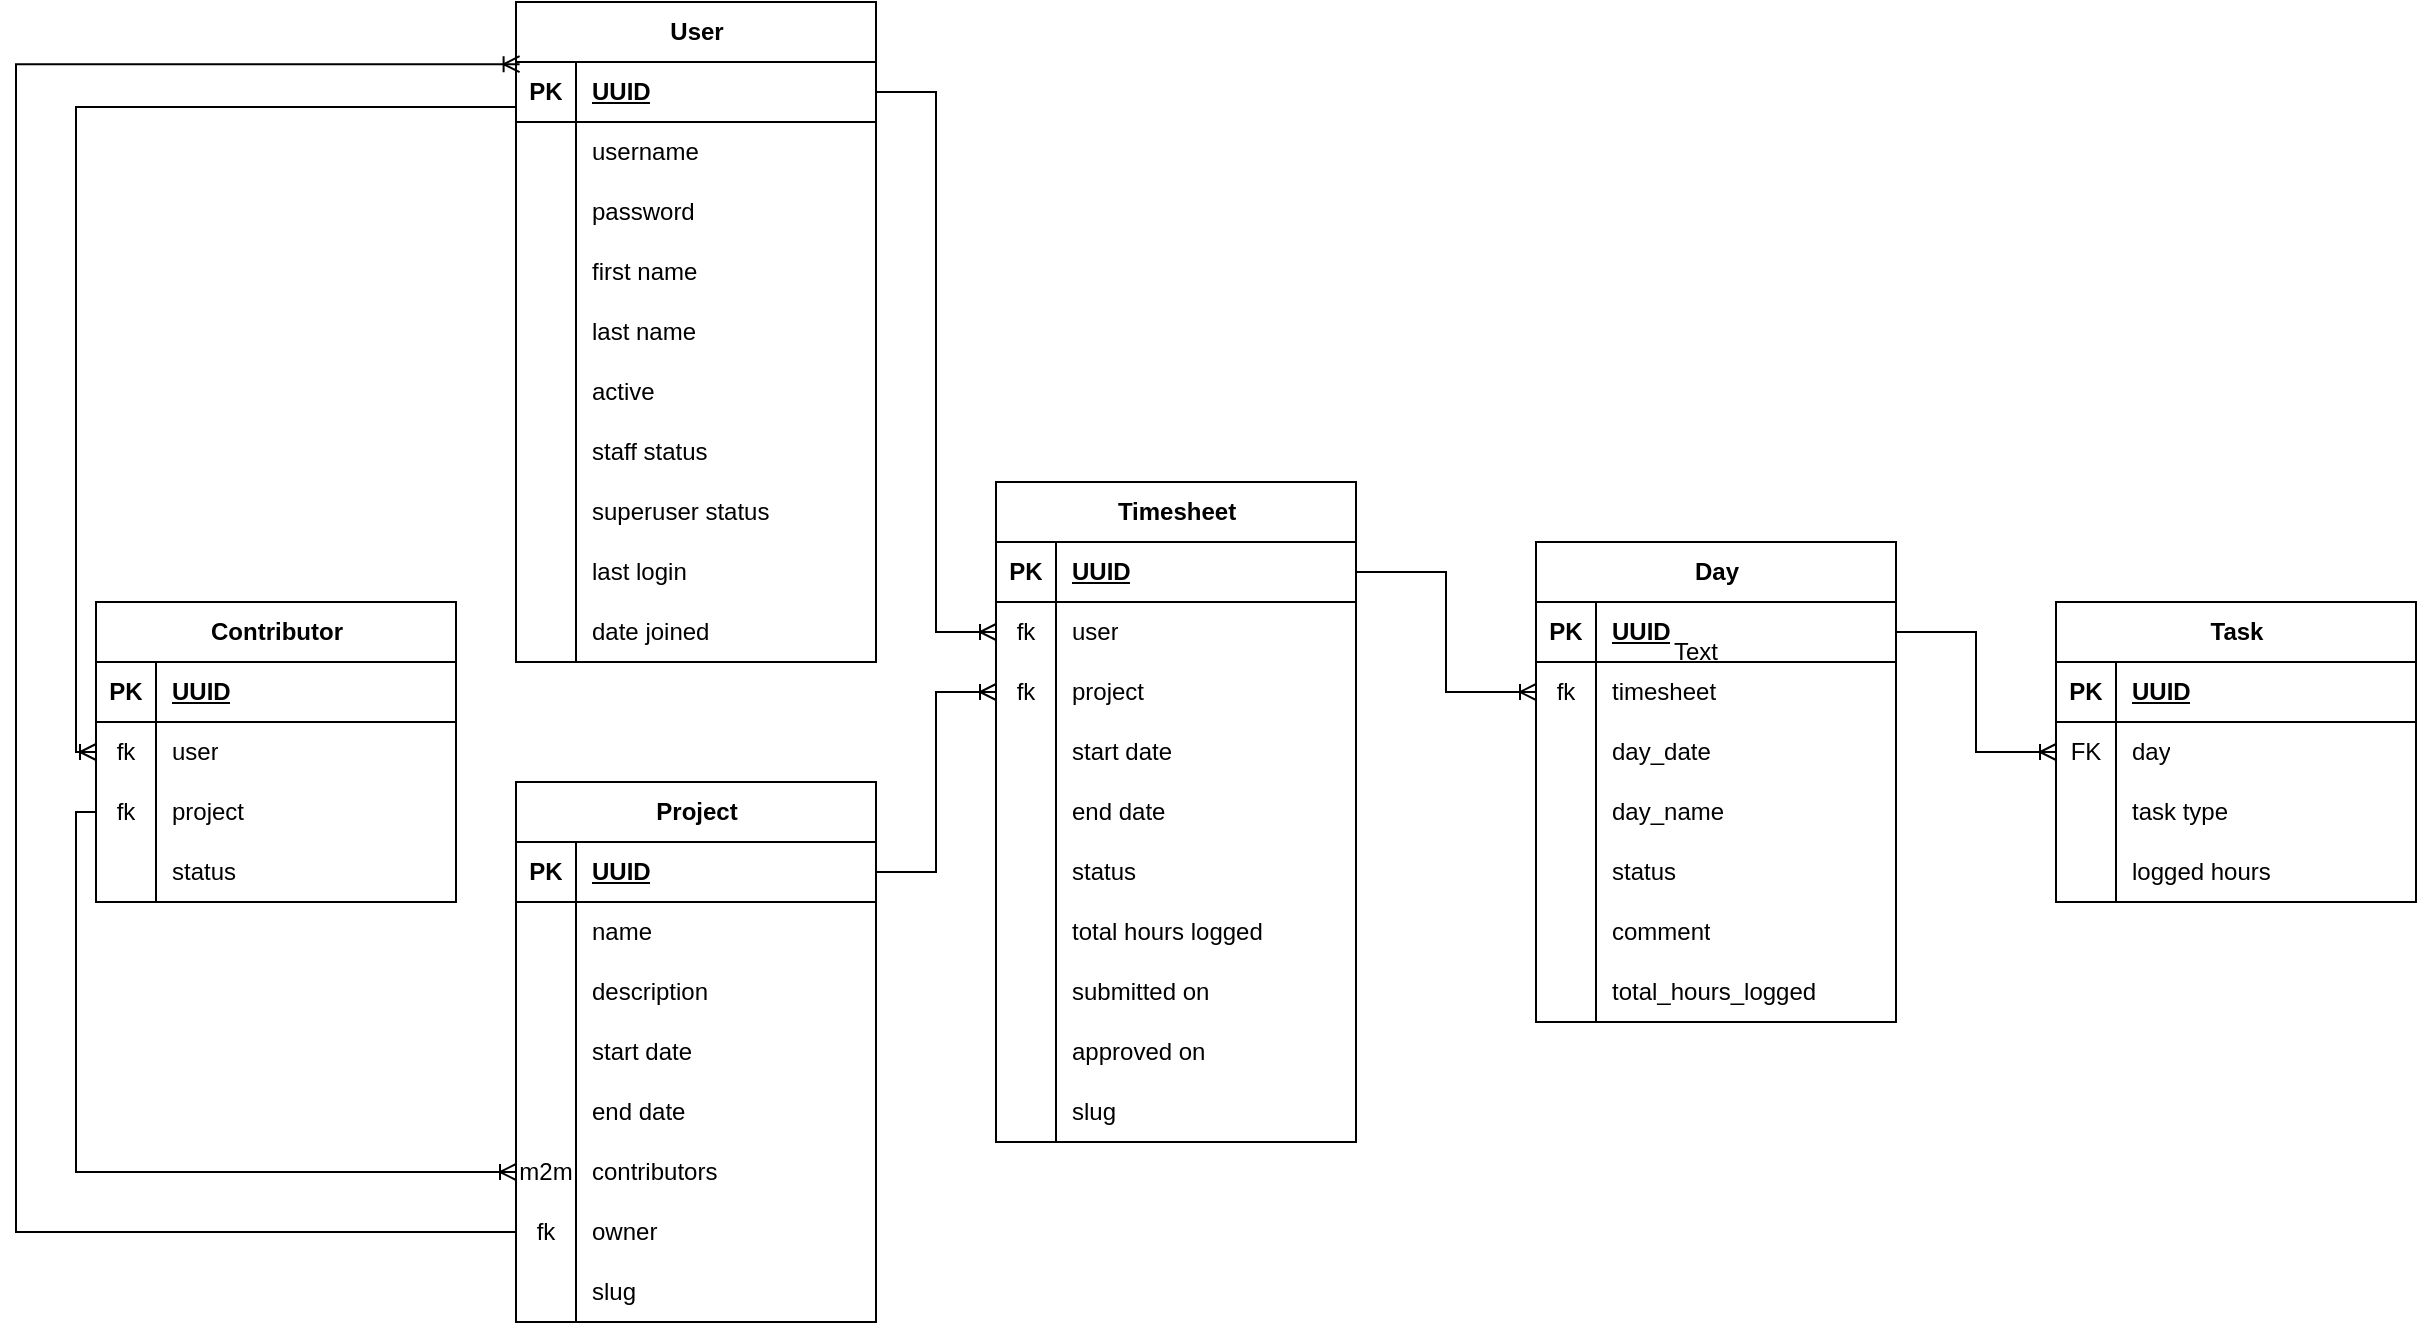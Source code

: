 <mxfile version="24.6.4" type="device">
  <diagram name="Page-1" id="5gs1Iveqb2O0uysxNrKC">
    <mxGraphModel dx="1876" dy="772" grid="1" gridSize="10" guides="1" tooltips="1" connect="1" arrows="1" fold="1" page="1" pageScale="1" pageWidth="850" pageHeight="1100" math="0" shadow="0">
      <root>
        <mxCell id="0" />
        <mxCell id="1" parent="0" />
        <mxCell id="e9iNBa3xZx5ANZQa5OCz-21" value="Project" style="shape=table;startSize=30;container=1;collapsible=1;childLayout=tableLayout;fixedRows=1;rowLines=0;fontStyle=1;align=center;resizeLast=1;html=1;" parent="1" vertex="1">
          <mxGeometry x="30" y="720" width="180" height="270" as="geometry" />
        </mxCell>
        <mxCell id="e9iNBa3xZx5ANZQa5OCz-22" value="" style="shape=tableRow;horizontal=0;startSize=0;swimlaneHead=0;swimlaneBody=0;fillColor=none;collapsible=0;dropTarget=0;points=[[0,0.5],[1,0.5]];portConstraint=eastwest;top=0;left=0;right=0;bottom=1;" parent="e9iNBa3xZx5ANZQa5OCz-21" vertex="1">
          <mxGeometry y="30" width="180" height="30" as="geometry" />
        </mxCell>
        <mxCell id="e9iNBa3xZx5ANZQa5OCz-23" value="PK" style="shape=partialRectangle;connectable=0;fillColor=none;top=0;left=0;bottom=0;right=0;fontStyle=1;overflow=hidden;whiteSpace=wrap;html=1;" parent="e9iNBa3xZx5ANZQa5OCz-22" vertex="1">
          <mxGeometry width="30" height="30" as="geometry">
            <mxRectangle width="30" height="30" as="alternateBounds" />
          </mxGeometry>
        </mxCell>
        <mxCell id="e9iNBa3xZx5ANZQa5OCz-24" value="UUID" style="shape=partialRectangle;connectable=0;fillColor=none;top=0;left=0;bottom=0;right=0;align=left;spacingLeft=6;fontStyle=5;overflow=hidden;whiteSpace=wrap;html=1;" parent="e9iNBa3xZx5ANZQa5OCz-22" vertex="1">
          <mxGeometry x="30" width="150" height="30" as="geometry">
            <mxRectangle width="150" height="30" as="alternateBounds" />
          </mxGeometry>
        </mxCell>
        <mxCell id="e9iNBa3xZx5ANZQa5OCz-25" value="" style="shape=tableRow;horizontal=0;startSize=0;swimlaneHead=0;swimlaneBody=0;fillColor=none;collapsible=0;dropTarget=0;points=[[0,0.5],[1,0.5]];portConstraint=eastwest;top=0;left=0;right=0;bottom=0;" parent="e9iNBa3xZx5ANZQa5OCz-21" vertex="1">
          <mxGeometry y="60" width="180" height="30" as="geometry" />
        </mxCell>
        <mxCell id="e9iNBa3xZx5ANZQa5OCz-26" value="" style="shape=partialRectangle;connectable=0;fillColor=none;top=0;left=0;bottom=0;right=0;editable=1;overflow=hidden;whiteSpace=wrap;html=1;" parent="e9iNBa3xZx5ANZQa5OCz-25" vertex="1">
          <mxGeometry width="30" height="30" as="geometry">
            <mxRectangle width="30" height="30" as="alternateBounds" />
          </mxGeometry>
        </mxCell>
        <mxCell id="e9iNBa3xZx5ANZQa5OCz-27" value="name" style="shape=partialRectangle;connectable=0;fillColor=none;top=0;left=0;bottom=0;right=0;align=left;spacingLeft=6;overflow=hidden;whiteSpace=wrap;html=1;" parent="e9iNBa3xZx5ANZQa5OCz-25" vertex="1">
          <mxGeometry x="30" width="150" height="30" as="geometry">
            <mxRectangle width="150" height="30" as="alternateBounds" />
          </mxGeometry>
        </mxCell>
        <mxCell id="e9iNBa3xZx5ANZQa5OCz-28" value="" style="shape=tableRow;horizontal=0;startSize=0;swimlaneHead=0;swimlaneBody=0;fillColor=none;collapsible=0;dropTarget=0;points=[[0,0.5],[1,0.5]];portConstraint=eastwest;top=0;left=0;right=0;bottom=0;" parent="e9iNBa3xZx5ANZQa5OCz-21" vertex="1">
          <mxGeometry y="90" width="180" height="30" as="geometry" />
        </mxCell>
        <mxCell id="e9iNBa3xZx5ANZQa5OCz-29" value="" style="shape=partialRectangle;connectable=0;fillColor=none;top=0;left=0;bottom=0;right=0;editable=1;overflow=hidden;whiteSpace=wrap;html=1;" parent="e9iNBa3xZx5ANZQa5OCz-28" vertex="1">
          <mxGeometry width="30" height="30" as="geometry">
            <mxRectangle width="30" height="30" as="alternateBounds" />
          </mxGeometry>
        </mxCell>
        <mxCell id="e9iNBa3xZx5ANZQa5OCz-30" value="description" style="shape=partialRectangle;connectable=0;fillColor=none;top=0;left=0;bottom=0;right=0;align=left;spacingLeft=6;overflow=hidden;whiteSpace=wrap;html=1;" parent="e9iNBa3xZx5ANZQa5OCz-28" vertex="1">
          <mxGeometry x="30" width="150" height="30" as="geometry">
            <mxRectangle width="150" height="30" as="alternateBounds" />
          </mxGeometry>
        </mxCell>
        <mxCell id="e9iNBa3xZx5ANZQa5OCz-31" value="" style="shape=tableRow;horizontal=0;startSize=0;swimlaneHead=0;swimlaneBody=0;fillColor=none;collapsible=0;dropTarget=0;points=[[0,0.5],[1,0.5]];portConstraint=eastwest;top=0;left=0;right=0;bottom=0;" parent="e9iNBa3xZx5ANZQa5OCz-21" vertex="1">
          <mxGeometry y="120" width="180" height="30" as="geometry" />
        </mxCell>
        <mxCell id="e9iNBa3xZx5ANZQa5OCz-32" value="" style="shape=partialRectangle;connectable=0;fillColor=none;top=0;left=0;bottom=0;right=0;editable=1;overflow=hidden;whiteSpace=wrap;html=1;" parent="e9iNBa3xZx5ANZQa5OCz-31" vertex="1">
          <mxGeometry width="30" height="30" as="geometry">
            <mxRectangle width="30" height="30" as="alternateBounds" />
          </mxGeometry>
        </mxCell>
        <mxCell id="e9iNBa3xZx5ANZQa5OCz-33" value="start date" style="shape=partialRectangle;connectable=0;fillColor=none;top=0;left=0;bottom=0;right=0;align=left;spacingLeft=6;overflow=hidden;whiteSpace=wrap;html=1;" parent="e9iNBa3xZx5ANZQa5OCz-31" vertex="1">
          <mxGeometry x="30" width="150" height="30" as="geometry">
            <mxRectangle width="150" height="30" as="alternateBounds" />
          </mxGeometry>
        </mxCell>
        <mxCell id="e9iNBa3xZx5ANZQa5OCz-110" style="shape=tableRow;horizontal=0;startSize=0;swimlaneHead=0;swimlaneBody=0;fillColor=none;collapsible=0;dropTarget=0;points=[[0,0.5],[1,0.5]];portConstraint=eastwest;top=0;left=0;right=0;bottom=0;" parent="e9iNBa3xZx5ANZQa5OCz-21" vertex="1">
          <mxGeometry y="150" width="180" height="30" as="geometry" />
        </mxCell>
        <mxCell id="e9iNBa3xZx5ANZQa5OCz-111" style="shape=partialRectangle;connectable=0;fillColor=none;top=0;left=0;bottom=0;right=0;editable=1;overflow=hidden;whiteSpace=wrap;html=1;" parent="e9iNBa3xZx5ANZQa5OCz-110" vertex="1">
          <mxGeometry width="30" height="30" as="geometry">
            <mxRectangle width="30" height="30" as="alternateBounds" />
          </mxGeometry>
        </mxCell>
        <mxCell id="e9iNBa3xZx5ANZQa5OCz-112" value="end date" style="shape=partialRectangle;connectable=0;fillColor=none;top=0;left=0;bottom=0;right=0;align=left;spacingLeft=6;overflow=hidden;whiteSpace=wrap;html=1;" parent="e9iNBa3xZx5ANZQa5OCz-110" vertex="1">
          <mxGeometry x="30" width="150" height="30" as="geometry">
            <mxRectangle width="150" height="30" as="alternateBounds" />
          </mxGeometry>
        </mxCell>
        <mxCell id="e9iNBa3xZx5ANZQa5OCz-107" style="shape=tableRow;horizontal=0;startSize=0;swimlaneHead=0;swimlaneBody=0;fillColor=none;collapsible=0;dropTarget=0;points=[[0,0.5],[1,0.5]];portConstraint=eastwest;top=0;left=0;right=0;bottom=0;" parent="e9iNBa3xZx5ANZQa5OCz-21" vertex="1">
          <mxGeometry y="180" width="180" height="30" as="geometry" />
        </mxCell>
        <mxCell id="e9iNBa3xZx5ANZQa5OCz-108" value="m2m" style="shape=partialRectangle;connectable=0;fillColor=none;top=0;left=0;bottom=0;right=0;editable=1;overflow=hidden;whiteSpace=wrap;html=1;" parent="e9iNBa3xZx5ANZQa5OCz-107" vertex="1">
          <mxGeometry width="30" height="30" as="geometry">
            <mxRectangle width="30" height="30" as="alternateBounds" />
          </mxGeometry>
        </mxCell>
        <mxCell id="e9iNBa3xZx5ANZQa5OCz-109" value="contributors" style="shape=partialRectangle;connectable=0;fillColor=none;top=0;left=0;bottom=0;right=0;align=left;spacingLeft=6;overflow=hidden;whiteSpace=wrap;html=1;" parent="e9iNBa3xZx5ANZQa5OCz-107" vertex="1">
          <mxGeometry x="30" width="150" height="30" as="geometry">
            <mxRectangle width="150" height="30" as="alternateBounds" />
          </mxGeometry>
        </mxCell>
        <mxCell id="e9iNBa3xZx5ANZQa5OCz-104" style="shape=tableRow;horizontal=0;startSize=0;swimlaneHead=0;swimlaneBody=0;fillColor=none;collapsible=0;dropTarget=0;points=[[0,0.5],[1,0.5]];portConstraint=eastwest;top=0;left=0;right=0;bottom=0;" parent="e9iNBa3xZx5ANZQa5OCz-21" vertex="1">
          <mxGeometry y="210" width="180" height="30" as="geometry" />
        </mxCell>
        <mxCell id="e9iNBa3xZx5ANZQa5OCz-105" value="fk" style="shape=partialRectangle;connectable=0;fillColor=none;top=0;left=0;bottom=0;right=0;editable=1;overflow=hidden;whiteSpace=wrap;html=1;" parent="e9iNBa3xZx5ANZQa5OCz-104" vertex="1">
          <mxGeometry width="30" height="30" as="geometry">
            <mxRectangle width="30" height="30" as="alternateBounds" />
          </mxGeometry>
        </mxCell>
        <mxCell id="e9iNBa3xZx5ANZQa5OCz-106" value="owner" style="shape=partialRectangle;connectable=0;fillColor=none;top=0;left=0;bottom=0;right=0;align=left;spacingLeft=6;overflow=hidden;whiteSpace=wrap;html=1;" parent="e9iNBa3xZx5ANZQa5OCz-104" vertex="1">
          <mxGeometry x="30" width="150" height="30" as="geometry">
            <mxRectangle width="150" height="30" as="alternateBounds" />
          </mxGeometry>
        </mxCell>
        <mxCell id="f14dsaClVb8EJcPbV1hg-1" style="shape=tableRow;horizontal=0;startSize=0;swimlaneHead=0;swimlaneBody=0;fillColor=none;collapsible=0;dropTarget=0;points=[[0,0.5],[1,0.5]];portConstraint=eastwest;top=0;left=0;right=0;bottom=0;" vertex="1" parent="e9iNBa3xZx5ANZQa5OCz-21">
          <mxGeometry y="240" width="180" height="30" as="geometry" />
        </mxCell>
        <mxCell id="f14dsaClVb8EJcPbV1hg-2" style="shape=partialRectangle;connectable=0;fillColor=none;top=0;left=0;bottom=0;right=0;editable=1;overflow=hidden;whiteSpace=wrap;html=1;" vertex="1" parent="f14dsaClVb8EJcPbV1hg-1">
          <mxGeometry width="30" height="30" as="geometry">
            <mxRectangle width="30" height="30" as="alternateBounds" />
          </mxGeometry>
        </mxCell>
        <mxCell id="f14dsaClVb8EJcPbV1hg-3" value="slug" style="shape=partialRectangle;connectable=0;fillColor=none;top=0;left=0;bottom=0;right=0;align=left;spacingLeft=6;overflow=hidden;whiteSpace=wrap;html=1;" vertex="1" parent="f14dsaClVb8EJcPbV1hg-1">
          <mxGeometry x="30" width="150" height="30" as="geometry">
            <mxRectangle width="150" height="30" as="alternateBounds" />
          </mxGeometry>
        </mxCell>
        <mxCell id="e9iNBa3xZx5ANZQa5OCz-34" value="User" style="shape=table;startSize=30;container=1;collapsible=1;childLayout=tableLayout;fixedRows=1;rowLines=0;fontStyle=1;align=center;resizeLast=1;html=1;" parent="1" vertex="1">
          <mxGeometry x="30" y="330" width="180" height="330" as="geometry" />
        </mxCell>
        <mxCell id="e9iNBa3xZx5ANZQa5OCz-35" value="" style="shape=tableRow;horizontal=0;startSize=0;swimlaneHead=0;swimlaneBody=0;fillColor=none;collapsible=0;dropTarget=0;points=[[0,0.5],[1,0.5]];portConstraint=eastwest;top=0;left=0;right=0;bottom=1;" parent="e9iNBa3xZx5ANZQa5OCz-34" vertex="1">
          <mxGeometry y="30" width="180" height="30" as="geometry" />
        </mxCell>
        <mxCell id="e9iNBa3xZx5ANZQa5OCz-36" value="PK" style="shape=partialRectangle;connectable=0;fillColor=none;top=0;left=0;bottom=0;right=0;fontStyle=1;overflow=hidden;whiteSpace=wrap;html=1;" parent="e9iNBa3xZx5ANZQa5OCz-35" vertex="1">
          <mxGeometry width="30" height="30" as="geometry">
            <mxRectangle width="30" height="30" as="alternateBounds" />
          </mxGeometry>
        </mxCell>
        <mxCell id="e9iNBa3xZx5ANZQa5OCz-37" value="UUID" style="shape=partialRectangle;connectable=0;fillColor=none;top=0;left=0;bottom=0;right=0;align=left;spacingLeft=6;fontStyle=5;overflow=hidden;whiteSpace=wrap;html=1;" parent="e9iNBa3xZx5ANZQa5OCz-35" vertex="1">
          <mxGeometry x="30" width="150" height="30" as="geometry">
            <mxRectangle width="150" height="30" as="alternateBounds" />
          </mxGeometry>
        </mxCell>
        <mxCell id="e9iNBa3xZx5ANZQa5OCz-38" value="" style="shape=tableRow;horizontal=0;startSize=0;swimlaneHead=0;swimlaneBody=0;fillColor=none;collapsible=0;dropTarget=0;points=[[0,0.5],[1,0.5]];portConstraint=eastwest;top=0;left=0;right=0;bottom=0;" parent="e9iNBa3xZx5ANZQa5OCz-34" vertex="1">
          <mxGeometry y="60" width="180" height="30" as="geometry" />
        </mxCell>
        <mxCell id="e9iNBa3xZx5ANZQa5OCz-39" value="" style="shape=partialRectangle;connectable=0;fillColor=none;top=0;left=0;bottom=0;right=0;editable=1;overflow=hidden;whiteSpace=wrap;html=1;" parent="e9iNBa3xZx5ANZQa5OCz-38" vertex="1">
          <mxGeometry width="30" height="30" as="geometry">
            <mxRectangle width="30" height="30" as="alternateBounds" />
          </mxGeometry>
        </mxCell>
        <mxCell id="e9iNBa3xZx5ANZQa5OCz-40" value="username" style="shape=partialRectangle;connectable=0;fillColor=none;top=0;left=0;bottom=0;right=0;align=left;spacingLeft=6;overflow=hidden;whiteSpace=wrap;html=1;" parent="e9iNBa3xZx5ANZQa5OCz-38" vertex="1">
          <mxGeometry x="30" width="150" height="30" as="geometry">
            <mxRectangle width="150" height="30" as="alternateBounds" />
          </mxGeometry>
        </mxCell>
        <mxCell id="e9iNBa3xZx5ANZQa5OCz-41" value="" style="shape=tableRow;horizontal=0;startSize=0;swimlaneHead=0;swimlaneBody=0;fillColor=none;collapsible=0;dropTarget=0;points=[[0,0.5],[1,0.5]];portConstraint=eastwest;top=0;left=0;right=0;bottom=0;" parent="e9iNBa3xZx5ANZQa5OCz-34" vertex="1">
          <mxGeometry y="90" width="180" height="30" as="geometry" />
        </mxCell>
        <mxCell id="e9iNBa3xZx5ANZQa5OCz-42" value="" style="shape=partialRectangle;connectable=0;fillColor=none;top=0;left=0;bottom=0;right=0;editable=1;overflow=hidden;whiteSpace=wrap;html=1;" parent="e9iNBa3xZx5ANZQa5OCz-41" vertex="1">
          <mxGeometry width="30" height="30" as="geometry">
            <mxRectangle width="30" height="30" as="alternateBounds" />
          </mxGeometry>
        </mxCell>
        <mxCell id="e9iNBa3xZx5ANZQa5OCz-43" value="password" style="shape=partialRectangle;connectable=0;fillColor=none;top=0;left=0;bottom=0;right=0;align=left;spacingLeft=6;overflow=hidden;whiteSpace=wrap;html=1;" parent="e9iNBa3xZx5ANZQa5OCz-41" vertex="1">
          <mxGeometry x="30" width="150" height="30" as="geometry">
            <mxRectangle width="150" height="30" as="alternateBounds" />
          </mxGeometry>
        </mxCell>
        <mxCell id="e9iNBa3xZx5ANZQa5OCz-44" value="" style="shape=tableRow;horizontal=0;startSize=0;swimlaneHead=0;swimlaneBody=0;fillColor=none;collapsible=0;dropTarget=0;points=[[0,0.5],[1,0.5]];portConstraint=eastwest;top=0;left=0;right=0;bottom=0;" parent="e9iNBa3xZx5ANZQa5OCz-34" vertex="1">
          <mxGeometry y="120" width="180" height="30" as="geometry" />
        </mxCell>
        <mxCell id="e9iNBa3xZx5ANZQa5OCz-45" value="" style="shape=partialRectangle;connectable=0;fillColor=none;top=0;left=0;bottom=0;right=0;editable=1;overflow=hidden;whiteSpace=wrap;html=1;" parent="e9iNBa3xZx5ANZQa5OCz-44" vertex="1">
          <mxGeometry width="30" height="30" as="geometry">
            <mxRectangle width="30" height="30" as="alternateBounds" />
          </mxGeometry>
        </mxCell>
        <mxCell id="e9iNBa3xZx5ANZQa5OCz-46" value="first name" style="shape=partialRectangle;connectable=0;fillColor=none;top=0;left=0;bottom=0;right=0;align=left;spacingLeft=6;overflow=hidden;whiteSpace=wrap;html=1;" parent="e9iNBa3xZx5ANZQa5OCz-44" vertex="1">
          <mxGeometry x="30" width="150" height="30" as="geometry">
            <mxRectangle width="150" height="30" as="alternateBounds" />
          </mxGeometry>
        </mxCell>
        <mxCell id="e9iNBa3xZx5ANZQa5OCz-138" style="shape=tableRow;horizontal=0;startSize=0;swimlaneHead=0;swimlaneBody=0;fillColor=none;collapsible=0;dropTarget=0;points=[[0,0.5],[1,0.5]];portConstraint=eastwest;top=0;left=0;right=0;bottom=0;" parent="e9iNBa3xZx5ANZQa5OCz-34" vertex="1">
          <mxGeometry y="150" width="180" height="30" as="geometry" />
        </mxCell>
        <mxCell id="e9iNBa3xZx5ANZQa5OCz-139" style="shape=partialRectangle;connectable=0;fillColor=none;top=0;left=0;bottom=0;right=0;editable=1;overflow=hidden;whiteSpace=wrap;html=1;" parent="e9iNBa3xZx5ANZQa5OCz-138" vertex="1">
          <mxGeometry width="30" height="30" as="geometry">
            <mxRectangle width="30" height="30" as="alternateBounds" />
          </mxGeometry>
        </mxCell>
        <mxCell id="e9iNBa3xZx5ANZQa5OCz-140" value="last name" style="shape=partialRectangle;connectable=0;fillColor=none;top=0;left=0;bottom=0;right=0;align=left;spacingLeft=6;overflow=hidden;whiteSpace=wrap;html=1;" parent="e9iNBa3xZx5ANZQa5OCz-138" vertex="1">
          <mxGeometry x="30" width="150" height="30" as="geometry">
            <mxRectangle width="150" height="30" as="alternateBounds" />
          </mxGeometry>
        </mxCell>
        <mxCell id="e9iNBa3xZx5ANZQa5OCz-135" style="shape=tableRow;horizontal=0;startSize=0;swimlaneHead=0;swimlaneBody=0;fillColor=none;collapsible=0;dropTarget=0;points=[[0,0.5],[1,0.5]];portConstraint=eastwest;top=0;left=0;right=0;bottom=0;" parent="e9iNBa3xZx5ANZQa5OCz-34" vertex="1">
          <mxGeometry y="180" width="180" height="30" as="geometry" />
        </mxCell>
        <mxCell id="e9iNBa3xZx5ANZQa5OCz-136" style="shape=partialRectangle;connectable=0;fillColor=none;top=0;left=0;bottom=0;right=0;editable=1;overflow=hidden;whiteSpace=wrap;html=1;" parent="e9iNBa3xZx5ANZQa5OCz-135" vertex="1">
          <mxGeometry width="30" height="30" as="geometry">
            <mxRectangle width="30" height="30" as="alternateBounds" />
          </mxGeometry>
        </mxCell>
        <mxCell id="e9iNBa3xZx5ANZQa5OCz-137" value="active" style="shape=partialRectangle;connectable=0;fillColor=none;top=0;left=0;bottom=0;right=0;align=left;spacingLeft=6;overflow=hidden;whiteSpace=wrap;html=1;" parent="e9iNBa3xZx5ANZQa5OCz-135" vertex="1">
          <mxGeometry x="30" width="150" height="30" as="geometry">
            <mxRectangle width="150" height="30" as="alternateBounds" />
          </mxGeometry>
        </mxCell>
        <mxCell id="e9iNBa3xZx5ANZQa5OCz-132" style="shape=tableRow;horizontal=0;startSize=0;swimlaneHead=0;swimlaneBody=0;fillColor=none;collapsible=0;dropTarget=0;points=[[0,0.5],[1,0.5]];portConstraint=eastwest;top=0;left=0;right=0;bottom=0;" parent="e9iNBa3xZx5ANZQa5OCz-34" vertex="1">
          <mxGeometry y="210" width="180" height="30" as="geometry" />
        </mxCell>
        <mxCell id="e9iNBa3xZx5ANZQa5OCz-133" style="shape=partialRectangle;connectable=0;fillColor=none;top=0;left=0;bottom=0;right=0;editable=1;overflow=hidden;whiteSpace=wrap;html=1;" parent="e9iNBa3xZx5ANZQa5OCz-132" vertex="1">
          <mxGeometry width="30" height="30" as="geometry">
            <mxRectangle width="30" height="30" as="alternateBounds" />
          </mxGeometry>
        </mxCell>
        <mxCell id="e9iNBa3xZx5ANZQa5OCz-134" value="staff status" style="shape=partialRectangle;connectable=0;fillColor=none;top=0;left=0;bottom=0;right=0;align=left;spacingLeft=6;overflow=hidden;whiteSpace=wrap;html=1;" parent="e9iNBa3xZx5ANZQa5OCz-132" vertex="1">
          <mxGeometry x="30" width="150" height="30" as="geometry">
            <mxRectangle width="150" height="30" as="alternateBounds" />
          </mxGeometry>
        </mxCell>
        <mxCell id="e9iNBa3xZx5ANZQa5OCz-129" style="shape=tableRow;horizontal=0;startSize=0;swimlaneHead=0;swimlaneBody=0;fillColor=none;collapsible=0;dropTarget=0;points=[[0,0.5],[1,0.5]];portConstraint=eastwest;top=0;left=0;right=0;bottom=0;" parent="e9iNBa3xZx5ANZQa5OCz-34" vertex="1">
          <mxGeometry y="240" width="180" height="30" as="geometry" />
        </mxCell>
        <mxCell id="e9iNBa3xZx5ANZQa5OCz-130" style="shape=partialRectangle;connectable=0;fillColor=none;top=0;left=0;bottom=0;right=0;editable=1;overflow=hidden;whiteSpace=wrap;html=1;" parent="e9iNBa3xZx5ANZQa5OCz-129" vertex="1">
          <mxGeometry width="30" height="30" as="geometry">
            <mxRectangle width="30" height="30" as="alternateBounds" />
          </mxGeometry>
        </mxCell>
        <mxCell id="e9iNBa3xZx5ANZQa5OCz-131" value="superuser status" style="shape=partialRectangle;connectable=0;fillColor=none;top=0;left=0;bottom=0;right=0;align=left;spacingLeft=6;overflow=hidden;whiteSpace=wrap;html=1;" parent="e9iNBa3xZx5ANZQa5OCz-129" vertex="1">
          <mxGeometry x="30" width="150" height="30" as="geometry">
            <mxRectangle width="150" height="30" as="alternateBounds" />
          </mxGeometry>
        </mxCell>
        <mxCell id="e9iNBa3xZx5ANZQa5OCz-141" style="shape=tableRow;horizontal=0;startSize=0;swimlaneHead=0;swimlaneBody=0;fillColor=none;collapsible=0;dropTarget=0;points=[[0,0.5],[1,0.5]];portConstraint=eastwest;top=0;left=0;right=0;bottom=0;" parent="e9iNBa3xZx5ANZQa5OCz-34" vertex="1">
          <mxGeometry y="270" width="180" height="30" as="geometry" />
        </mxCell>
        <mxCell id="e9iNBa3xZx5ANZQa5OCz-142" style="shape=partialRectangle;connectable=0;fillColor=none;top=0;left=0;bottom=0;right=0;editable=1;overflow=hidden;whiteSpace=wrap;html=1;" parent="e9iNBa3xZx5ANZQa5OCz-141" vertex="1">
          <mxGeometry width="30" height="30" as="geometry">
            <mxRectangle width="30" height="30" as="alternateBounds" />
          </mxGeometry>
        </mxCell>
        <mxCell id="e9iNBa3xZx5ANZQa5OCz-143" value="last login" style="shape=partialRectangle;connectable=0;fillColor=none;top=0;left=0;bottom=0;right=0;align=left;spacingLeft=6;overflow=hidden;whiteSpace=wrap;html=1;" parent="e9iNBa3xZx5ANZQa5OCz-141" vertex="1">
          <mxGeometry x="30" width="150" height="30" as="geometry">
            <mxRectangle width="150" height="30" as="alternateBounds" />
          </mxGeometry>
        </mxCell>
        <mxCell id="e9iNBa3xZx5ANZQa5OCz-144" style="shape=tableRow;horizontal=0;startSize=0;swimlaneHead=0;swimlaneBody=0;fillColor=none;collapsible=0;dropTarget=0;points=[[0,0.5],[1,0.5]];portConstraint=eastwest;top=0;left=0;right=0;bottom=0;" parent="e9iNBa3xZx5ANZQa5OCz-34" vertex="1">
          <mxGeometry y="300" width="180" height="30" as="geometry" />
        </mxCell>
        <mxCell id="e9iNBa3xZx5ANZQa5OCz-145" style="shape=partialRectangle;connectable=0;fillColor=none;top=0;left=0;bottom=0;right=0;editable=1;overflow=hidden;whiteSpace=wrap;html=1;" parent="e9iNBa3xZx5ANZQa5OCz-144" vertex="1">
          <mxGeometry width="30" height="30" as="geometry">
            <mxRectangle width="30" height="30" as="alternateBounds" />
          </mxGeometry>
        </mxCell>
        <mxCell id="e9iNBa3xZx5ANZQa5OCz-146" value="date joined" style="shape=partialRectangle;connectable=0;fillColor=none;top=0;left=0;bottom=0;right=0;align=left;spacingLeft=6;overflow=hidden;whiteSpace=wrap;html=1;" parent="e9iNBa3xZx5ANZQa5OCz-144" vertex="1">
          <mxGeometry x="30" width="150" height="30" as="geometry">
            <mxRectangle width="150" height="30" as="alternateBounds" />
          </mxGeometry>
        </mxCell>
        <mxCell id="e9iNBa3xZx5ANZQa5OCz-47" value="Timesheet" style="shape=table;startSize=30;container=1;collapsible=1;childLayout=tableLayout;fixedRows=1;rowLines=0;fontStyle=1;align=center;resizeLast=1;html=1;" parent="1" vertex="1">
          <mxGeometry x="270" y="570" width="180" height="330" as="geometry" />
        </mxCell>
        <mxCell id="e9iNBa3xZx5ANZQa5OCz-48" value="" style="shape=tableRow;horizontal=0;startSize=0;swimlaneHead=0;swimlaneBody=0;fillColor=none;collapsible=0;dropTarget=0;points=[[0,0.5],[1,0.5]];portConstraint=eastwest;top=0;left=0;right=0;bottom=1;" parent="e9iNBa3xZx5ANZQa5OCz-47" vertex="1">
          <mxGeometry y="30" width="180" height="30" as="geometry" />
        </mxCell>
        <mxCell id="e9iNBa3xZx5ANZQa5OCz-49" value="PK" style="shape=partialRectangle;connectable=0;fillColor=none;top=0;left=0;bottom=0;right=0;fontStyle=1;overflow=hidden;whiteSpace=wrap;html=1;" parent="e9iNBa3xZx5ANZQa5OCz-48" vertex="1">
          <mxGeometry width="30" height="30" as="geometry">
            <mxRectangle width="30" height="30" as="alternateBounds" />
          </mxGeometry>
        </mxCell>
        <mxCell id="e9iNBa3xZx5ANZQa5OCz-50" value="UUID" style="shape=partialRectangle;connectable=0;fillColor=none;top=0;left=0;bottom=0;right=0;align=left;spacingLeft=6;fontStyle=5;overflow=hidden;whiteSpace=wrap;html=1;" parent="e9iNBa3xZx5ANZQa5OCz-48" vertex="1">
          <mxGeometry x="30" width="150" height="30" as="geometry">
            <mxRectangle width="150" height="30" as="alternateBounds" />
          </mxGeometry>
        </mxCell>
        <mxCell id="e9iNBa3xZx5ANZQa5OCz-51" value="" style="shape=tableRow;horizontal=0;startSize=0;swimlaneHead=0;swimlaneBody=0;fillColor=none;collapsible=0;dropTarget=0;points=[[0,0.5],[1,0.5]];portConstraint=eastwest;top=0;left=0;right=0;bottom=0;" parent="e9iNBa3xZx5ANZQa5OCz-47" vertex="1">
          <mxGeometry y="60" width="180" height="30" as="geometry" />
        </mxCell>
        <mxCell id="e9iNBa3xZx5ANZQa5OCz-52" value="fk" style="shape=partialRectangle;connectable=0;fillColor=none;top=0;left=0;bottom=0;right=0;editable=1;overflow=hidden;whiteSpace=wrap;html=1;" parent="e9iNBa3xZx5ANZQa5OCz-51" vertex="1">
          <mxGeometry width="30" height="30" as="geometry">
            <mxRectangle width="30" height="30" as="alternateBounds" />
          </mxGeometry>
        </mxCell>
        <mxCell id="e9iNBa3xZx5ANZQa5OCz-53" value="user" style="shape=partialRectangle;connectable=0;fillColor=none;top=0;left=0;bottom=0;right=0;align=left;spacingLeft=6;overflow=hidden;whiteSpace=wrap;html=1;" parent="e9iNBa3xZx5ANZQa5OCz-51" vertex="1">
          <mxGeometry x="30" width="150" height="30" as="geometry">
            <mxRectangle width="150" height="30" as="alternateBounds" />
          </mxGeometry>
        </mxCell>
        <mxCell id="e9iNBa3xZx5ANZQa5OCz-54" value="" style="shape=tableRow;horizontal=0;startSize=0;swimlaneHead=0;swimlaneBody=0;fillColor=none;collapsible=0;dropTarget=0;points=[[0,0.5],[1,0.5]];portConstraint=eastwest;top=0;left=0;right=0;bottom=0;" parent="e9iNBa3xZx5ANZQa5OCz-47" vertex="1">
          <mxGeometry y="90" width="180" height="30" as="geometry" />
        </mxCell>
        <mxCell id="e9iNBa3xZx5ANZQa5OCz-55" value="fk" style="shape=partialRectangle;connectable=0;fillColor=none;top=0;left=0;bottom=0;right=0;editable=1;overflow=hidden;whiteSpace=wrap;html=1;" parent="e9iNBa3xZx5ANZQa5OCz-54" vertex="1">
          <mxGeometry width="30" height="30" as="geometry">
            <mxRectangle width="30" height="30" as="alternateBounds" />
          </mxGeometry>
        </mxCell>
        <mxCell id="e9iNBa3xZx5ANZQa5OCz-56" value="project" style="shape=partialRectangle;connectable=0;fillColor=none;top=0;left=0;bottom=0;right=0;align=left;spacingLeft=6;overflow=hidden;whiteSpace=wrap;html=1;" parent="e9iNBa3xZx5ANZQa5OCz-54" vertex="1">
          <mxGeometry x="30" width="150" height="30" as="geometry">
            <mxRectangle width="150" height="30" as="alternateBounds" />
          </mxGeometry>
        </mxCell>
        <mxCell id="e9iNBa3xZx5ANZQa5OCz-57" value="" style="shape=tableRow;horizontal=0;startSize=0;swimlaneHead=0;swimlaneBody=0;fillColor=none;collapsible=0;dropTarget=0;points=[[0,0.5],[1,0.5]];portConstraint=eastwest;top=0;left=0;right=0;bottom=0;" parent="e9iNBa3xZx5ANZQa5OCz-47" vertex="1">
          <mxGeometry y="120" width="180" height="30" as="geometry" />
        </mxCell>
        <mxCell id="e9iNBa3xZx5ANZQa5OCz-58" value="" style="shape=partialRectangle;connectable=0;fillColor=none;top=0;left=0;bottom=0;right=0;editable=1;overflow=hidden;whiteSpace=wrap;html=1;" parent="e9iNBa3xZx5ANZQa5OCz-57" vertex="1">
          <mxGeometry width="30" height="30" as="geometry">
            <mxRectangle width="30" height="30" as="alternateBounds" />
          </mxGeometry>
        </mxCell>
        <mxCell id="e9iNBa3xZx5ANZQa5OCz-59" value="start date" style="shape=partialRectangle;connectable=0;fillColor=none;top=0;left=0;bottom=0;right=0;align=left;spacingLeft=6;overflow=hidden;whiteSpace=wrap;html=1;" parent="e9iNBa3xZx5ANZQa5OCz-57" vertex="1">
          <mxGeometry x="30" width="150" height="30" as="geometry">
            <mxRectangle width="150" height="30" as="alternateBounds" />
          </mxGeometry>
        </mxCell>
        <mxCell id="e9iNBa3xZx5ANZQa5OCz-154" style="shape=tableRow;horizontal=0;startSize=0;swimlaneHead=0;swimlaneBody=0;fillColor=none;collapsible=0;dropTarget=0;points=[[0,0.5],[1,0.5]];portConstraint=eastwest;top=0;left=0;right=0;bottom=0;" parent="e9iNBa3xZx5ANZQa5OCz-47" vertex="1">
          <mxGeometry y="150" width="180" height="30" as="geometry" />
        </mxCell>
        <mxCell id="e9iNBa3xZx5ANZQa5OCz-155" style="shape=partialRectangle;connectable=0;fillColor=none;top=0;left=0;bottom=0;right=0;editable=1;overflow=hidden;whiteSpace=wrap;html=1;" parent="e9iNBa3xZx5ANZQa5OCz-154" vertex="1">
          <mxGeometry width="30" height="30" as="geometry">
            <mxRectangle width="30" height="30" as="alternateBounds" />
          </mxGeometry>
        </mxCell>
        <mxCell id="e9iNBa3xZx5ANZQa5OCz-156" value="end date" style="shape=partialRectangle;connectable=0;fillColor=none;top=0;left=0;bottom=0;right=0;align=left;spacingLeft=6;overflow=hidden;whiteSpace=wrap;html=1;" parent="e9iNBa3xZx5ANZQa5OCz-154" vertex="1">
          <mxGeometry x="30" width="150" height="30" as="geometry">
            <mxRectangle width="150" height="30" as="alternateBounds" />
          </mxGeometry>
        </mxCell>
        <mxCell id="e9iNBa3xZx5ANZQa5OCz-92" style="shape=tableRow;horizontal=0;startSize=0;swimlaneHead=0;swimlaneBody=0;fillColor=none;collapsible=0;dropTarget=0;points=[[0,0.5],[1,0.5]];portConstraint=eastwest;top=0;left=0;right=0;bottom=0;" parent="e9iNBa3xZx5ANZQa5OCz-47" vertex="1">
          <mxGeometry y="180" width="180" height="30" as="geometry" />
        </mxCell>
        <mxCell id="e9iNBa3xZx5ANZQa5OCz-93" style="shape=partialRectangle;connectable=0;fillColor=none;top=0;left=0;bottom=0;right=0;editable=1;overflow=hidden;whiteSpace=wrap;html=1;" parent="e9iNBa3xZx5ANZQa5OCz-92" vertex="1">
          <mxGeometry width="30" height="30" as="geometry">
            <mxRectangle width="30" height="30" as="alternateBounds" />
          </mxGeometry>
        </mxCell>
        <mxCell id="e9iNBa3xZx5ANZQa5OCz-94" value="status" style="shape=partialRectangle;connectable=0;fillColor=none;top=0;left=0;bottom=0;right=0;align=left;spacingLeft=6;overflow=hidden;whiteSpace=wrap;html=1;" parent="e9iNBa3xZx5ANZQa5OCz-92" vertex="1">
          <mxGeometry x="30" width="150" height="30" as="geometry">
            <mxRectangle width="150" height="30" as="alternateBounds" />
          </mxGeometry>
        </mxCell>
        <mxCell id="e9iNBa3xZx5ANZQa5OCz-95" style="shape=tableRow;horizontal=0;startSize=0;swimlaneHead=0;swimlaneBody=0;fillColor=none;collapsible=0;dropTarget=0;points=[[0,0.5],[1,0.5]];portConstraint=eastwest;top=0;left=0;right=0;bottom=0;" parent="e9iNBa3xZx5ANZQa5OCz-47" vertex="1">
          <mxGeometry y="210" width="180" height="30" as="geometry" />
        </mxCell>
        <mxCell id="e9iNBa3xZx5ANZQa5OCz-96" style="shape=partialRectangle;connectable=0;fillColor=none;top=0;left=0;bottom=0;right=0;editable=1;overflow=hidden;whiteSpace=wrap;html=1;" parent="e9iNBa3xZx5ANZQa5OCz-95" vertex="1">
          <mxGeometry width="30" height="30" as="geometry">
            <mxRectangle width="30" height="30" as="alternateBounds" />
          </mxGeometry>
        </mxCell>
        <mxCell id="e9iNBa3xZx5ANZQa5OCz-97" value="total hours logged" style="shape=partialRectangle;connectable=0;fillColor=none;top=0;left=0;bottom=0;right=0;align=left;spacingLeft=6;overflow=hidden;whiteSpace=wrap;html=1;" parent="e9iNBa3xZx5ANZQa5OCz-95" vertex="1">
          <mxGeometry x="30" width="150" height="30" as="geometry">
            <mxRectangle width="150" height="30" as="alternateBounds" />
          </mxGeometry>
        </mxCell>
        <mxCell id="e9iNBa3xZx5ANZQa5OCz-98" style="shape=tableRow;horizontal=0;startSize=0;swimlaneHead=0;swimlaneBody=0;fillColor=none;collapsible=0;dropTarget=0;points=[[0,0.5],[1,0.5]];portConstraint=eastwest;top=0;left=0;right=0;bottom=0;" parent="e9iNBa3xZx5ANZQa5OCz-47" vertex="1">
          <mxGeometry y="240" width="180" height="30" as="geometry" />
        </mxCell>
        <mxCell id="e9iNBa3xZx5ANZQa5OCz-99" style="shape=partialRectangle;connectable=0;fillColor=none;top=0;left=0;bottom=0;right=0;editable=1;overflow=hidden;whiteSpace=wrap;html=1;" parent="e9iNBa3xZx5ANZQa5OCz-98" vertex="1">
          <mxGeometry width="30" height="30" as="geometry">
            <mxRectangle width="30" height="30" as="alternateBounds" />
          </mxGeometry>
        </mxCell>
        <mxCell id="e9iNBa3xZx5ANZQa5OCz-100" value="submitted on" style="shape=partialRectangle;connectable=0;fillColor=none;top=0;left=0;bottom=0;right=0;align=left;spacingLeft=6;overflow=hidden;whiteSpace=wrap;html=1;" parent="e9iNBa3xZx5ANZQa5OCz-98" vertex="1">
          <mxGeometry x="30" width="150" height="30" as="geometry">
            <mxRectangle width="150" height="30" as="alternateBounds" />
          </mxGeometry>
        </mxCell>
        <mxCell id="e9iNBa3xZx5ANZQa5OCz-101" style="shape=tableRow;horizontal=0;startSize=0;swimlaneHead=0;swimlaneBody=0;fillColor=none;collapsible=0;dropTarget=0;points=[[0,0.5],[1,0.5]];portConstraint=eastwest;top=0;left=0;right=0;bottom=0;" parent="e9iNBa3xZx5ANZQa5OCz-47" vertex="1">
          <mxGeometry y="270" width="180" height="30" as="geometry" />
        </mxCell>
        <mxCell id="e9iNBa3xZx5ANZQa5OCz-102" style="shape=partialRectangle;connectable=0;fillColor=none;top=0;left=0;bottom=0;right=0;editable=1;overflow=hidden;whiteSpace=wrap;html=1;" parent="e9iNBa3xZx5ANZQa5OCz-101" vertex="1">
          <mxGeometry width="30" height="30" as="geometry">
            <mxRectangle width="30" height="30" as="alternateBounds" />
          </mxGeometry>
        </mxCell>
        <mxCell id="e9iNBa3xZx5ANZQa5OCz-103" value="approved on" style="shape=partialRectangle;connectable=0;fillColor=none;top=0;left=0;bottom=0;right=0;align=left;spacingLeft=6;overflow=hidden;whiteSpace=wrap;html=1;" parent="e9iNBa3xZx5ANZQa5OCz-101" vertex="1">
          <mxGeometry x="30" width="150" height="30" as="geometry">
            <mxRectangle width="150" height="30" as="alternateBounds" />
          </mxGeometry>
        </mxCell>
        <mxCell id="f14dsaClVb8EJcPbV1hg-4" style="shape=tableRow;horizontal=0;startSize=0;swimlaneHead=0;swimlaneBody=0;fillColor=none;collapsible=0;dropTarget=0;points=[[0,0.5],[1,0.5]];portConstraint=eastwest;top=0;left=0;right=0;bottom=0;" vertex="1" parent="e9iNBa3xZx5ANZQa5OCz-47">
          <mxGeometry y="300" width="180" height="30" as="geometry" />
        </mxCell>
        <mxCell id="f14dsaClVb8EJcPbV1hg-5" style="shape=partialRectangle;connectable=0;fillColor=none;top=0;left=0;bottom=0;right=0;editable=1;overflow=hidden;whiteSpace=wrap;html=1;" vertex="1" parent="f14dsaClVb8EJcPbV1hg-4">
          <mxGeometry width="30" height="30" as="geometry">
            <mxRectangle width="30" height="30" as="alternateBounds" />
          </mxGeometry>
        </mxCell>
        <mxCell id="f14dsaClVb8EJcPbV1hg-6" value="slug" style="shape=partialRectangle;connectable=0;fillColor=none;top=0;left=0;bottom=0;right=0;align=left;spacingLeft=6;overflow=hidden;whiteSpace=wrap;html=1;" vertex="1" parent="f14dsaClVb8EJcPbV1hg-4">
          <mxGeometry x="30" width="150" height="30" as="geometry">
            <mxRectangle width="150" height="30" as="alternateBounds" />
          </mxGeometry>
        </mxCell>
        <mxCell id="e9iNBa3xZx5ANZQa5OCz-60" value="Day" style="shape=table;startSize=30;container=1;collapsible=1;childLayout=tableLayout;fixedRows=1;rowLines=0;fontStyle=1;align=center;resizeLast=1;html=1;" parent="1" vertex="1">
          <mxGeometry x="540" y="600" width="180" height="240" as="geometry" />
        </mxCell>
        <mxCell id="e9iNBa3xZx5ANZQa5OCz-61" value="" style="shape=tableRow;horizontal=0;startSize=0;swimlaneHead=0;swimlaneBody=0;fillColor=none;collapsible=0;dropTarget=0;points=[[0,0.5],[1,0.5]];portConstraint=eastwest;top=0;left=0;right=0;bottom=1;" parent="e9iNBa3xZx5ANZQa5OCz-60" vertex="1">
          <mxGeometry y="30" width="180" height="30" as="geometry" />
        </mxCell>
        <mxCell id="e9iNBa3xZx5ANZQa5OCz-62" value="PK" style="shape=partialRectangle;connectable=0;fillColor=none;top=0;left=0;bottom=0;right=0;fontStyle=1;overflow=hidden;whiteSpace=wrap;html=1;" parent="e9iNBa3xZx5ANZQa5OCz-61" vertex="1">
          <mxGeometry width="30" height="30" as="geometry">
            <mxRectangle width="30" height="30" as="alternateBounds" />
          </mxGeometry>
        </mxCell>
        <mxCell id="e9iNBa3xZx5ANZQa5OCz-63" value="UUID" style="shape=partialRectangle;connectable=0;fillColor=none;top=0;left=0;bottom=0;right=0;align=left;spacingLeft=6;fontStyle=5;overflow=hidden;whiteSpace=wrap;html=1;" parent="e9iNBa3xZx5ANZQa5OCz-61" vertex="1">
          <mxGeometry x="30" width="150" height="30" as="geometry">
            <mxRectangle width="150" height="30" as="alternateBounds" />
          </mxGeometry>
        </mxCell>
        <mxCell id="e9iNBa3xZx5ANZQa5OCz-64" value="" style="shape=tableRow;horizontal=0;startSize=0;swimlaneHead=0;swimlaneBody=0;fillColor=none;collapsible=0;dropTarget=0;points=[[0,0.5],[1,0.5]];portConstraint=eastwest;top=0;left=0;right=0;bottom=0;" parent="e9iNBa3xZx5ANZQa5OCz-60" vertex="1">
          <mxGeometry y="60" width="180" height="30" as="geometry" />
        </mxCell>
        <mxCell id="e9iNBa3xZx5ANZQa5OCz-65" value="fk" style="shape=partialRectangle;connectable=0;fillColor=none;top=0;left=0;bottom=0;right=0;editable=1;overflow=hidden;whiteSpace=wrap;html=1;" parent="e9iNBa3xZx5ANZQa5OCz-64" vertex="1">
          <mxGeometry width="30" height="30" as="geometry">
            <mxRectangle width="30" height="30" as="alternateBounds" />
          </mxGeometry>
        </mxCell>
        <mxCell id="e9iNBa3xZx5ANZQa5OCz-66" value="timesheet" style="shape=partialRectangle;connectable=0;fillColor=none;top=0;left=0;bottom=0;right=0;align=left;spacingLeft=6;overflow=hidden;whiteSpace=wrap;html=1;" parent="e9iNBa3xZx5ANZQa5OCz-64" vertex="1">
          <mxGeometry x="30" width="150" height="30" as="geometry">
            <mxRectangle width="150" height="30" as="alternateBounds" />
          </mxGeometry>
        </mxCell>
        <mxCell id="e9iNBa3xZx5ANZQa5OCz-67" value="" style="shape=tableRow;horizontal=0;startSize=0;swimlaneHead=0;swimlaneBody=0;fillColor=none;collapsible=0;dropTarget=0;points=[[0,0.5],[1,0.5]];portConstraint=eastwest;top=0;left=0;right=0;bottom=0;" parent="e9iNBa3xZx5ANZQa5OCz-60" vertex="1">
          <mxGeometry y="90" width="180" height="30" as="geometry" />
        </mxCell>
        <mxCell id="e9iNBa3xZx5ANZQa5OCz-68" value="" style="shape=partialRectangle;connectable=0;fillColor=none;top=0;left=0;bottom=0;right=0;editable=1;overflow=hidden;whiteSpace=wrap;html=1;" parent="e9iNBa3xZx5ANZQa5OCz-67" vertex="1">
          <mxGeometry width="30" height="30" as="geometry">
            <mxRectangle width="30" height="30" as="alternateBounds" />
          </mxGeometry>
        </mxCell>
        <mxCell id="e9iNBa3xZx5ANZQa5OCz-69" value="day_date" style="shape=partialRectangle;connectable=0;fillColor=none;top=0;left=0;bottom=0;right=0;align=left;spacingLeft=6;overflow=hidden;whiteSpace=wrap;html=1;" parent="e9iNBa3xZx5ANZQa5OCz-67" vertex="1">
          <mxGeometry x="30" width="150" height="30" as="geometry">
            <mxRectangle width="150" height="30" as="alternateBounds" />
          </mxGeometry>
        </mxCell>
        <mxCell id="e9iNBa3xZx5ANZQa5OCz-70" value="" style="shape=tableRow;horizontal=0;startSize=0;swimlaneHead=0;swimlaneBody=0;fillColor=none;collapsible=0;dropTarget=0;points=[[0,0.5],[1,0.5]];portConstraint=eastwest;top=0;left=0;right=0;bottom=0;" parent="e9iNBa3xZx5ANZQa5OCz-60" vertex="1">
          <mxGeometry y="120" width="180" height="30" as="geometry" />
        </mxCell>
        <mxCell id="e9iNBa3xZx5ANZQa5OCz-71" value="" style="shape=partialRectangle;connectable=0;fillColor=none;top=0;left=0;bottom=0;right=0;editable=1;overflow=hidden;whiteSpace=wrap;html=1;" parent="e9iNBa3xZx5ANZQa5OCz-70" vertex="1">
          <mxGeometry width="30" height="30" as="geometry">
            <mxRectangle width="30" height="30" as="alternateBounds" />
          </mxGeometry>
        </mxCell>
        <mxCell id="e9iNBa3xZx5ANZQa5OCz-72" value="day_name" style="shape=partialRectangle;connectable=0;fillColor=none;top=0;left=0;bottom=0;right=0;align=left;spacingLeft=6;overflow=hidden;whiteSpace=wrap;html=1;" parent="e9iNBa3xZx5ANZQa5OCz-70" vertex="1">
          <mxGeometry x="30" width="150" height="30" as="geometry">
            <mxRectangle width="150" height="30" as="alternateBounds" />
          </mxGeometry>
        </mxCell>
        <mxCell id="e9iNBa3xZx5ANZQa5OCz-86" style="shape=tableRow;horizontal=0;startSize=0;swimlaneHead=0;swimlaneBody=0;fillColor=none;collapsible=0;dropTarget=0;points=[[0,0.5],[1,0.5]];portConstraint=eastwest;top=0;left=0;right=0;bottom=0;" parent="e9iNBa3xZx5ANZQa5OCz-60" vertex="1">
          <mxGeometry y="150" width="180" height="30" as="geometry" />
        </mxCell>
        <mxCell id="e9iNBa3xZx5ANZQa5OCz-87" style="shape=partialRectangle;connectable=0;fillColor=none;top=0;left=0;bottom=0;right=0;editable=1;overflow=hidden;whiteSpace=wrap;html=1;" parent="e9iNBa3xZx5ANZQa5OCz-86" vertex="1">
          <mxGeometry width="30" height="30" as="geometry">
            <mxRectangle width="30" height="30" as="alternateBounds" />
          </mxGeometry>
        </mxCell>
        <mxCell id="e9iNBa3xZx5ANZQa5OCz-88" value="status" style="shape=partialRectangle;connectable=0;fillColor=none;top=0;left=0;bottom=0;right=0;align=left;spacingLeft=6;overflow=hidden;whiteSpace=wrap;html=1;" parent="e9iNBa3xZx5ANZQa5OCz-86" vertex="1">
          <mxGeometry x="30" width="150" height="30" as="geometry">
            <mxRectangle width="150" height="30" as="alternateBounds" />
          </mxGeometry>
        </mxCell>
        <mxCell id="e9iNBa3xZx5ANZQa5OCz-89" style="shape=tableRow;horizontal=0;startSize=0;swimlaneHead=0;swimlaneBody=0;fillColor=none;collapsible=0;dropTarget=0;points=[[0,0.5],[1,0.5]];portConstraint=eastwest;top=0;left=0;right=0;bottom=0;" parent="e9iNBa3xZx5ANZQa5OCz-60" vertex="1">
          <mxGeometry y="180" width="180" height="30" as="geometry" />
        </mxCell>
        <mxCell id="e9iNBa3xZx5ANZQa5OCz-90" style="shape=partialRectangle;connectable=0;fillColor=none;top=0;left=0;bottom=0;right=0;editable=1;overflow=hidden;whiteSpace=wrap;html=1;" parent="e9iNBa3xZx5ANZQa5OCz-89" vertex="1">
          <mxGeometry width="30" height="30" as="geometry">
            <mxRectangle width="30" height="30" as="alternateBounds" />
          </mxGeometry>
        </mxCell>
        <mxCell id="e9iNBa3xZx5ANZQa5OCz-91" value="comment" style="shape=partialRectangle;connectable=0;fillColor=none;top=0;left=0;bottom=0;right=0;align=left;spacingLeft=6;overflow=hidden;whiteSpace=wrap;html=1;" parent="e9iNBa3xZx5ANZQa5OCz-89" vertex="1">
          <mxGeometry x="30" width="150" height="30" as="geometry">
            <mxRectangle width="150" height="30" as="alternateBounds" />
          </mxGeometry>
        </mxCell>
        <mxCell id="UoQnStY2Owibyfw2ruvw-1" style="shape=tableRow;horizontal=0;startSize=0;swimlaneHead=0;swimlaneBody=0;fillColor=none;collapsible=0;dropTarget=0;points=[[0,0.5],[1,0.5]];portConstraint=eastwest;top=0;left=0;right=0;bottom=0;" parent="e9iNBa3xZx5ANZQa5OCz-60" vertex="1">
          <mxGeometry y="210" width="180" height="30" as="geometry" />
        </mxCell>
        <mxCell id="UoQnStY2Owibyfw2ruvw-2" style="shape=partialRectangle;connectable=0;fillColor=none;top=0;left=0;bottom=0;right=0;editable=1;overflow=hidden;whiteSpace=wrap;html=1;" parent="UoQnStY2Owibyfw2ruvw-1" vertex="1">
          <mxGeometry width="30" height="30" as="geometry">
            <mxRectangle width="30" height="30" as="alternateBounds" />
          </mxGeometry>
        </mxCell>
        <mxCell id="UoQnStY2Owibyfw2ruvw-3" value="total_hours_logged" style="shape=partialRectangle;connectable=0;fillColor=none;top=0;left=0;bottom=0;right=0;align=left;spacingLeft=6;overflow=hidden;whiteSpace=wrap;html=1;" parent="UoQnStY2Owibyfw2ruvw-1" vertex="1">
          <mxGeometry x="30" width="150" height="30" as="geometry">
            <mxRectangle width="150" height="30" as="alternateBounds" />
          </mxGeometry>
        </mxCell>
        <mxCell id="e9iNBa3xZx5ANZQa5OCz-73" value="Task" style="shape=table;startSize=30;container=1;collapsible=1;childLayout=tableLayout;fixedRows=1;rowLines=0;fontStyle=1;align=center;resizeLast=1;html=1;" parent="1" vertex="1">
          <mxGeometry x="800" y="630" width="180" height="150" as="geometry" />
        </mxCell>
        <mxCell id="e9iNBa3xZx5ANZQa5OCz-74" value="" style="shape=tableRow;horizontal=0;startSize=0;swimlaneHead=0;swimlaneBody=0;fillColor=none;collapsible=0;dropTarget=0;points=[[0,0.5],[1,0.5]];portConstraint=eastwest;top=0;left=0;right=0;bottom=1;" parent="e9iNBa3xZx5ANZQa5OCz-73" vertex="1">
          <mxGeometry y="30" width="180" height="30" as="geometry" />
        </mxCell>
        <mxCell id="e9iNBa3xZx5ANZQa5OCz-75" value="PK" style="shape=partialRectangle;connectable=0;fillColor=none;top=0;left=0;bottom=0;right=0;fontStyle=1;overflow=hidden;whiteSpace=wrap;html=1;" parent="e9iNBa3xZx5ANZQa5OCz-74" vertex="1">
          <mxGeometry width="30" height="30" as="geometry">
            <mxRectangle width="30" height="30" as="alternateBounds" />
          </mxGeometry>
        </mxCell>
        <mxCell id="e9iNBa3xZx5ANZQa5OCz-76" value="UUID" style="shape=partialRectangle;connectable=0;fillColor=none;top=0;left=0;bottom=0;right=0;align=left;spacingLeft=6;fontStyle=5;overflow=hidden;whiteSpace=wrap;html=1;" parent="e9iNBa3xZx5ANZQa5OCz-74" vertex="1">
          <mxGeometry x="30" width="150" height="30" as="geometry">
            <mxRectangle width="150" height="30" as="alternateBounds" />
          </mxGeometry>
        </mxCell>
        <mxCell id="e9iNBa3xZx5ANZQa5OCz-77" value="" style="shape=tableRow;horizontal=0;startSize=0;swimlaneHead=0;swimlaneBody=0;fillColor=none;collapsible=0;dropTarget=0;points=[[0,0.5],[1,0.5]];portConstraint=eastwest;top=0;left=0;right=0;bottom=0;" parent="e9iNBa3xZx5ANZQa5OCz-73" vertex="1">
          <mxGeometry y="60" width="180" height="30" as="geometry" />
        </mxCell>
        <mxCell id="e9iNBa3xZx5ANZQa5OCz-78" value="FK" style="shape=partialRectangle;connectable=0;fillColor=none;top=0;left=0;bottom=0;right=0;editable=1;overflow=hidden;whiteSpace=wrap;html=1;" parent="e9iNBa3xZx5ANZQa5OCz-77" vertex="1">
          <mxGeometry width="30" height="30" as="geometry">
            <mxRectangle width="30" height="30" as="alternateBounds" />
          </mxGeometry>
        </mxCell>
        <mxCell id="e9iNBa3xZx5ANZQa5OCz-79" value="day" style="shape=partialRectangle;connectable=0;fillColor=none;top=0;left=0;bottom=0;right=0;align=left;spacingLeft=6;overflow=hidden;whiteSpace=wrap;html=1;" parent="e9iNBa3xZx5ANZQa5OCz-77" vertex="1">
          <mxGeometry x="30" width="150" height="30" as="geometry">
            <mxRectangle width="150" height="30" as="alternateBounds" />
          </mxGeometry>
        </mxCell>
        <mxCell id="e9iNBa3xZx5ANZQa5OCz-80" value="" style="shape=tableRow;horizontal=0;startSize=0;swimlaneHead=0;swimlaneBody=0;fillColor=none;collapsible=0;dropTarget=0;points=[[0,0.5],[1,0.5]];portConstraint=eastwest;top=0;left=0;right=0;bottom=0;" parent="e9iNBa3xZx5ANZQa5OCz-73" vertex="1">
          <mxGeometry y="90" width="180" height="30" as="geometry" />
        </mxCell>
        <mxCell id="e9iNBa3xZx5ANZQa5OCz-81" value="" style="shape=partialRectangle;connectable=0;fillColor=none;top=0;left=0;bottom=0;right=0;editable=1;overflow=hidden;whiteSpace=wrap;html=1;" parent="e9iNBa3xZx5ANZQa5OCz-80" vertex="1">
          <mxGeometry width="30" height="30" as="geometry">
            <mxRectangle width="30" height="30" as="alternateBounds" />
          </mxGeometry>
        </mxCell>
        <mxCell id="e9iNBa3xZx5ANZQa5OCz-82" value="task type" style="shape=partialRectangle;connectable=0;fillColor=none;top=0;left=0;bottom=0;right=0;align=left;spacingLeft=6;overflow=hidden;whiteSpace=wrap;html=1;" parent="e9iNBa3xZx5ANZQa5OCz-80" vertex="1">
          <mxGeometry x="30" width="150" height="30" as="geometry">
            <mxRectangle width="150" height="30" as="alternateBounds" />
          </mxGeometry>
        </mxCell>
        <mxCell id="e9iNBa3xZx5ANZQa5OCz-83" value="" style="shape=tableRow;horizontal=0;startSize=0;swimlaneHead=0;swimlaneBody=0;fillColor=none;collapsible=0;dropTarget=0;points=[[0,0.5],[1,0.5]];portConstraint=eastwest;top=0;left=0;right=0;bottom=0;" parent="e9iNBa3xZx5ANZQa5OCz-73" vertex="1">
          <mxGeometry y="120" width="180" height="30" as="geometry" />
        </mxCell>
        <mxCell id="e9iNBa3xZx5ANZQa5OCz-84" value="" style="shape=partialRectangle;connectable=0;fillColor=none;top=0;left=0;bottom=0;right=0;editable=1;overflow=hidden;whiteSpace=wrap;html=1;" parent="e9iNBa3xZx5ANZQa5OCz-83" vertex="1">
          <mxGeometry width="30" height="30" as="geometry">
            <mxRectangle width="30" height="30" as="alternateBounds" />
          </mxGeometry>
        </mxCell>
        <mxCell id="e9iNBa3xZx5ANZQa5OCz-85" value="logged hours" style="shape=partialRectangle;connectable=0;fillColor=none;top=0;left=0;bottom=0;right=0;align=left;spacingLeft=6;overflow=hidden;whiteSpace=wrap;html=1;" parent="e9iNBa3xZx5ANZQa5OCz-83" vertex="1">
          <mxGeometry x="30" width="150" height="30" as="geometry">
            <mxRectangle width="150" height="30" as="alternateBounds" />
          </mxGeometry>
        </mxCell>
        <mxCell id="e9iNBa3xZx5ANZQa5OCz-113" value="Contributor" style="shape=table;startSize=30;container=1;collapsible=1;childLayout=tableLayout;fixedRows=1;rowLines=0;fontStyle=1;align=center;resizeLast=1;html=1;" parent="1" vertex="1">
          <mxGeometry x="-180" y="630" width="180" height="150" as="geometry" />
        </mxCell>
        <mxCell id="e9iNBa3xZx5ANZQa5OCz-114" value="" style="shape=tableRow;horizontal=0;startSize=0;swimlaneHead=0;swimlaneBody=0;fillColor=none;collapsible=0;dropTarget=0;points=[[0,0.5],[1,0.5]];portConstraint=eastwest;top=0;left=0;right=0;bottom=1;" parent="e9iNBa3xZx5ANZQa5OCz-113" vertex="1">
          <mxGeometry y="30" width="180" height="30" as="geometry" />
        </mxCell>
        <mxCell id="e9iNBa3xZx5ANZQa5OCz-115" value="PK" style="shape=partialRectangle;connectable=0;fillColor=none;top=0;left=0;bottom=0;right=0;fontStyle=1;overflow=hidden;whiteSpace=wrap;html=1;" parent="e9iNBa3xZx5ANZQa5OCz-114" vertex="1">
          <mxGeometry width="30" height="30" as="geometry">
            <mxRectangle width="30" height="30" as="alternateBounds" />
          </mxGeometry>
        </mxCell>
        <mxCell id="e9iNBa3xZx5ANZQa5OCz-116" value="UUID" style="shape=partialRectangle;connectable=0;fillColor=none;top=0;left=0;bottom=0;right=0;align=left;spacingLeft=6;fontStyle=5;overflow=hidden;whiteSpace=wrap;html=1;" parent="e9iNBa3xZx5ANZQa5OCz-114" vertex="1">
          <mxGeometry x="30" width="150" height="30" as="geometry">
            <mxRectangle width="150" height="30" as="alternateBounds" />
          </mxGeometry>
        </mxCell>
        <mxCell id="e9iNBa3xZx5ANZQa5OCz-117" value="" style="shape=tableRow;horizontal=0;startSize=0;swimlaneHead=0;swimlaneBody=0;fillColor=none;collapsible=0;dropTarget=0;points=[[0,0.5],[1,0.5]];portConstraint=eastwest;top=0;left=0;right=0;bottom=0;" parent="e9iNBa3xZx5ANZQa5OCz-113" vertex="1">
          <mxGeometry y="60" width="180" height="30" as="geometry" />
        </mxCell>
        <mxCell id="e9iNBa3xZx5ANZQa5OCz-118" value="fk" style="shape=partialRectangle;connectable=0;fillColor=none;top=0;left=0;bottom=0;right=0;editable=1;overflow=hidden;whiteSpace=wrap;html=1;" parent="e9iNBa3xZx5ANZQa5OCz-117" vertex="1">
          <mxGeometry width="30" height="30" as="geometry">
            <mxRectangle width="30" height="30" as="alternateBounds" />
          </mxGeometry>
        </mxCell>
        <mxCell id="e9iNBa3xZx5ANZQa5OCz-119" value="user" style="shape=partialRectangle;connectable=0;fillColor=none;top=0;left=0;bottom=0;right=0;align=left;spacingLeft=6;overflow=hidden;whiteSpace=wrap;html=1;" parent="e9iNBa3xZx5ANZQa5OCz-117" vertex="1">
          <mxGeometry x="30" width="150" height="30" as="geometry">
            <mxRectangle width="150" height="30" as="alternateBounds" />
          </mxGeometry>
        </mxCell>
        <mxCell id="e9iNBa3xZx5ANZQa5OCz-120" value="" style="shape=tableRow;horizontal=0;startSize=0;swimlaneHead=0;swimlaneBody=0;fillColor=none;collapsible=0;dropTarget=0;points=[[0,0.5],[1,0.5]];portConstraint=eastwest;top=0;left=0;right=0;bottom=0;" parent="e9iNBa3xZx5ANZQa5OCz-113" vertex="1">
          <mxGeometry y="90" width="180" height="30" as="geometry" />
        </mxCell>
        <mxCell id="e9iNBa3xZx5ANZQa5OCz-121" value="fk" style="shape=partialRectangle;connectable=0;fillColor=none;top=0;left=0;bottom=0;right=0;editable=1;overflow=hidden;whiteSpace=wrap;html=1;" parent="e9iNBa3xZx5ANZQa5OCz-120" vertex="1">
          <mxGeometry width="30" height="30" as="geometry">
            <mxRectangle width="30" height="30" as="alternateBounds" />
          </mxGeometry>
        </mxCell>
        <mxCell id="e9iNBa3xZx5ANZQa5OCz-122" value="project" style="shape=partialRectangle;connectable=0;fillColor=none;top=0;left=0;bottom=0;right=0;align=left;spacingLeft=6;overflow=hidden;whiteSpace=wrap;html=1;" parent="e9iNBa3xZx5ANZQa5OCz-120" vertex="1">
          <mxGeometry x="30" width="150" height="30" as="geometry">
            <mxRectangle width="150" height="30" as="alternateBounds" />
          </mxGeometry>
        </mxCell>
        <mxCell id="e9iNBa3xZx5ANZQa5OCz-123" value="" style="shape=tableRow;horizontal=0;startSize=0;swimlaneHead=0;swimlaneBody=0;fillColor=none;collapsible=0;dropTarget=0;points=[[0,0.5],[1,0.5]];portConstraint=eastwest;top=0;left=0;right=0;bottom=0;" parent="e9iNBa3xZx5ANZQa5OCz-113" vertex="1">
          <mxGeometry y="120" width="180" height="30" as="geometry" />
        </mxCell>
        <mxCell id="e9iNBa3xZx5ANZQa5OCz-124" value="" style="shape=partialRectangle;connectable=0;fillColor=none;top=0;left=0;bottom=0;right=0;editable=1;overflow=hidden;whiteSpace=wrap;html=1;" parent="e9iNBa3xZx5ANZQa5OCz-123" vertex="1">
          <mxGeometry width="30" height="30" as="geometry">
            <mxRectangle width="30" height="30" as="alternateBounds" />
          </mxGeometry>
        </mxCell>
        <mxCell id="e9iNBa3xZx5ANZQa5OCz-125" value="status" style="shape=partialRectangle;connectable=0;fillColor=none;top=0;left=0;bottom=0;right=0;align=left;spacingLeft=6;overflow=hidden;whiteSpace=wrap;html=1;" parent="e9iNBa3xZx5ANZQa5OCz-123" vertex="1">
          <mxGeometry x="30" width="150" height="30" as="geometry">
            <mxRectangle width="150" height="30" as="alternateBounds" />
          </mxGeometry>
        </mxCell>
        <mxCell id="e9iNBa3xZx5ANZQa5OCz-127" value="" style="edgeStyle=orthogonalEdgeStyle;fontSize=12;html=1;endArrow=ERoneToMany;rounded=0;entryX=0;entryY=0.5;entryDx=0;entryDy=0;exitX=-0.001;exitY=0.749;exitDx=0;exitDy=0;exitPerimeter=0;" parent="1" source="e9iNBa3xZx5ANZQa5OCz-35" target="e9iNBa3xZx5ANZQa5OCz-117" edge="1">
          <mxGeometry width="100" height="100" relative="1" as="geometry">
            <mxPoint y="420" as="sourcePoint" />
            <mxPoint x="230" y="470" as="targetPoint" />
          </mxGeometry>
        </mxCell>
        <mxCell id="e9iNBa3xZx5ANZQa5OCz-128" value="" style="fontSize=12;html=1;endArrow=ERoneToMany;rounded=0;exitX=0;exitY=0.5;exitDx=0;exitDy=0;entryX=0.01;entryY=0.037;entryDx=0;entryDy=0;entryPerimeter=0;edgeStyle=orthogonalEdgeStyle;" parent="1" source="e9iNBa3xZx5ANZQa5OCz-104" target="e9iNBa3xZx5ANZQa5OCz-35" edge="1">
          <mxGeometry width="100" height="100" relative="1" as="geometry">
            <mxPoint x="-20" y="830" as="sourcePoint" />
            <mxPoint x="-20" y="360" as="targetPoint" />
            <Array as="points">
              <mxPoint x="-220" y="945" />
              <mxPoint x="-220" y="361" />
            </Array>
          </mxGeometry>
        </mxCell>
        <mxCell id="e9iNBa3xZx5ANZQa5OCz-148" value="" style="edgeStyle=orthogonalEdgeStyle;fontSize=12;html=1;endArrow=ERoneToMany;rounded=0;entryX=0;entryY=0.5;entryDx=0;entryDy=0;exitX=0;exitY=0.5;exitDx=0;exitDy=0;" parent="1" source="e9iNBa3xZx5ANZQa5OCz-120" target="e9iNBa3xZx5ANZQa5OCz-107" edge="1">
          <mxGeometry width="100" height="100" relative="1" as="geometry">
            <mxPoint x="317" y="680" as="sourcePoint" />
            <mxPoint x="532" y="855" as="targetPoint" />
          </mxGeometry>
        </mxCell>
        <mxCell id="e9iNBa3xZx5ANZQa5OCz-150" value="" style="edgeStyle=orthogonalEdgeStyle;fontSize=12;html=1;endArrow=ERoneToMany;rounded=0;entryX=0;entryY=0.5;entryDx=0;entryDy=0;exitX=1;exitY=0.5;exitDx=0;exitDy=0;" parent="1" source="e9iNBa3xZx5ANZQa5OCz-35" target="e9iNBa3xZx5ANZQa5OCz-51" edge="1">
          <mxGeometry width="100" height="100" relative="1" as="geometry">
            <mxPoint x="490" y="410" as="sourcePoint" />
            <mxPoint x="290" y="705" as="targetPoint" />
            <Array as="points">
              <mxPoint x="240" y="375" />
              <mxPoint x="240" y="645" />
            </Array>
          </mxGeometry>
        </mxCell>
        <mxCell id="e9iNBa3xZx5ANZQa5OCz-151" value="" style="fontSize=12;html=1;endArrow=ERoneToMany;rounded=0;entryX=0;entryY=0.5;entryDx=0;entryDy=0;exitX=1;exitY=0.5;exitDx=0;exitDy=0;edgeStyle=orthogonalEdgeStyle;jumpStyle=arc;" parent="1" source="e9iNBa3xZx5ANZQa5OCz-22" target="e9iNBa3xZx5ANZQa5OCz-54" edge="1">
          <mxGeometry width="100" height="100" relative="1" as="geometry">
            <mxPoint x="280" y="840" as="sourcePoint" />
            <mxPoint x="620" y="1100" as="targetPoint" />
            <Array as="points">
              <mxPoint x="240" y="765" />
              <mxPoint x="240" y="675" />
            </Array>
          </mxGeometry>
        </mxCell>
        <mxCell id="e9iNBa3xZx5ANZQa5OCz-152" value="" style="fontSize=12;html=1;endArrow=ERoneToMany;rounded=0;entryX=0;entryY=0.5;entryDx=0;entryDy=0;exitX=1;exitY=0.5;exitDx=0;exitDy=0;edgeStyle=orthogonalEdgeStyle;" parent="1" source="e9iNBa3xZx5ANZQa5OCz-48" target="e9iNBa3xZx5ANZQa5OCz-64" edge="1">
          <mxGeometry width="100" height="100" relative="1" as="geometry">
            <mxPoint x="580" y="350.06" as="sourcePoint" />
            <mxPoint x="640" y="620.06" as="targetPoint" />
          </mxGeometry>
        </mxCell>
        <mxCell id="e9iNBa3xZx5ANZQa5OCz-153" value="" style="fontSize=12;html=1;endArrow=ERoneToMany;rounded=0;entryX=0;entryY=0.5;entryDx=0;entryDy=0;exitX=1;exitY=0.5;exitDx=0;exitDy=0;edgeStyle=orthogonalEdgeStyle;" parent="1" source="e9iNBa3xZx5ANZQa5OCz-61" target="e9iNBa3xZx5ANZQa5OCz-77" edge="1">
          <mxGeometry width="100" height="100" relative="1" as="geometry">
            <mxPoint x="460" y="625" as="sourcePoint" />
            <mxPoint x="550" y="685" as="targetPoint" />
          </mxGeometry>
        </mxCell>
        <mxCell id="UoQnStY2Owibyfw2ruvw-9" value="Text" style="text;html=1;align=center;verticalAlign=middle;whiteSpace=wrap;rounded=0;" parent="1" vertex="1">
          <mxGeometry x="590" y="640" width="60" height="30" as="geometry" />
        </mxCell>
      </root>
    </mxGraphModel>
  </diagram>
</mxfile>

